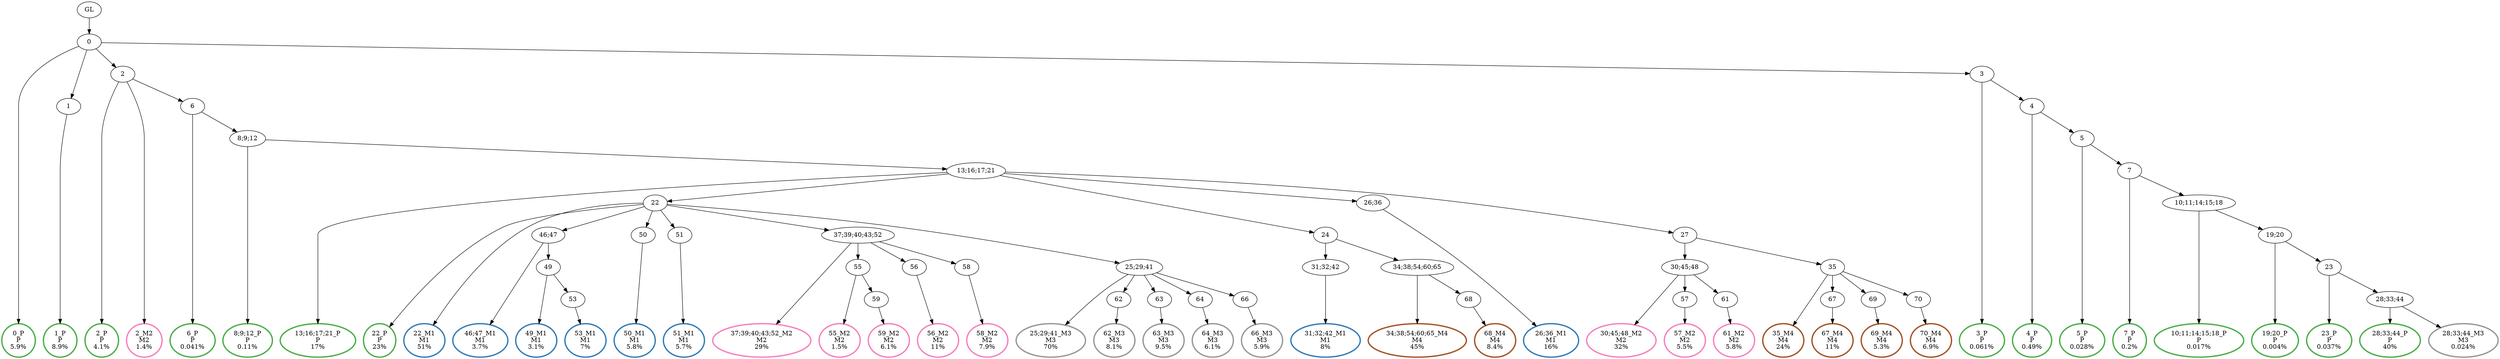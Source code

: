digraph T {
	{
		rank=same
		85 [penwidth=3,colorscheme=set19,color=3,label="0_P\nP\n5.9%"]
		83 [penwidth=3,colorscheme=set19,color=3,label="1_P\nP\n8.9%"]
		81 [penwidth=3,colorscheme=set19,color=3,label="2_P\nP\n4.1%"]
		79 [penwidth=3,colorscheme=set19,color=3,label="6_P\nP\n0.041%"]
		77 [penwidth=3,colorscheme=set19,color=3,label="8;9;12_P\nP\n0.11%"]
		75 [penwidth=3,colorscheme=set19,color=3,label="13;16;17;21_P\nP\n17%"]
		73 [penwidth=3,colorscheme=set19,color=3,label="22_P\nP\n23%"]
		71 [penwidth=3,colorscheme=set19,color=3,label="3_P\nP\n0.061%"]
		69 [penwidth=3,colorscheme=set19,color=3,label="4_P\nP\n0.49%"]
		67 [penwidth=3,colorscheme=set19,color=3,label="5_P\nP\n0.028%"]
		65 [penwidth=3,colorscheme=set19,color=3,label="7_P\nP\n0.2%"]
		63 [penwidth=3,colorscheme=set19,color=3,label="10;11;14;15;18_P\nP\n0.017%"]
		61 [penwidth=3,colorscheme=set19,color=3,label="19;20_P\nP\n0.004%"]
		59 [penwidth=3,colorscheme=set19,color=3,label="23_P\nP\n0.037%"]
		57 [penwidth=3,colorscheme=set19,color=3,label="28;33;44_P\nP\n40%"]
		56 [penwidth=3,colorscheme=set19,color=2,label="22_M1\nM1\n51%"]
		54 [penwidth=3,colorscheme=set19,color=2,label="46;47_M1\nM1\n3.7%"]
		52 [penwidth=3,colorscheme=set19,color=2,label="49_M1\nM1\n3.1%"]
		50 [penwidth=3,colorscheme=set19,color=2,label="53_M1\nM1\n7%"]
		48 [penwidth=3,colorscheme=set19,color=2,label="50_M1\nM1\n5.8%"]
		46 [penwidth=3,colorscheme=set19,color=2,label="51_M1\nM1\n5.7%"]
		43 [penwidth=3,colorscheme=set19,color=2,label="31;32;42_M1\nM1\n8%"]
		41 [penwidth=3,colorscheme=set19,color=2,label="26;36_M1\nM1\n16%"]
		40 [penwidth=3,colorscheme=set19,color=8,label="2_M2\nM2\n1.4%"]
		38 [penwidth=3,colorscheme=set19,color=8,label="37;39;40;43;52_M2\nM2\n29%"]
		36 [penwidth=3,colorscheme=set19,color=8,label="55_M2\nM2\n1.5%"]
		34 [penwidth=3,colorscheme=set19,color=8,label="59_M2\nM2\n6.1%"]
		32 [penwidth=3,colorscheme=set19,color=8,label="56_M2\nM2\n11%"]
		30 [penwidth=3,colorscheme=set19,color=8,label="58_M2\nM2\n7.9%"]
		27 [penwidth=3,colorscheme=set19,color=8,label="30;45;48_M2\nM2\n32%"]
		25 [penwidth=3,colorscheme=set19,color=8,label="57_M2\nM2\n5.5%"]
		23 [penwidth=3,colorscheme=set19,color=8,label="61_M2\nM2\n5.8%"]
		21 [penwidth=3,colorscheme=set19,color=9,label="25;29;41_M3\nM3\n70%"]
		19 [penwidth=3,colorscheme=set19,color=9,label="62_M3\nM3\n8.1%"]
		17 [penwidth=3,colorscheme=set19,color=9,label="63_M3\nM3\n9.5%"]
		15 [penwidth=3,colorscheme=set19,color=9,label="64_M3\nM3\n6.1%"]
		13 [penwidth=3,colorscheme=set19,color=9,label="66_M3\nM3\n5.9%"]
		12 [penwidth=3,colorscheme=set19,color=9,label="28;33;44_M3\nM3\n0.024%"]
		10 [penwidth=3,colorscheme=set19,color=7,label="34;38;54;60;65_M4\nM4\n45%"]
		8 [penwidth=3,colorscheme=set19,color=7,label="68_M4\nM4\n8.4%"]
		6 [penwidth=3,colorscheme=set19,color=7,label="35_M4\nM4\n24%"]
		4 [penwidth=3,colorscheme=set19,color=7,label="67_M4\nM4\n11%"]
		2 [penwidth=3,colorscheme=set19,color=7,label="69_M4\nM4\n5.3%"]
		0 [penwidth=3,colorscheme=set19,color=7,label="70_M4\nM4\n6.9%"]
	}
	87 [label="GL"]
	86 [label="0"]
	84 [label="1"]
	82 [label="2"]
	80 [label="6"]
	78 [label="8;9;12"]
	76 [label="13;16;17;21"]
	74 [label="22"]
	72 [label="3"]
	70 [label="4"]
	68 [label="5"]
	66 [label="7"]
	64 [label="10;11;14;15;18"]
	62 [label="19;20"]
	60 [label="23"]
	58 [label="28;33;44"]
	55 [label="46;47"]
	53 [label="49"]
	51 [label="53"]
	49 [label="50"]
	47 [label="51"]
	45 [label="24"]
	44 [label="31;32;42"]
	42 [label="26;36"]
	39 [label="37;39;40;43;52"]
	37 [label="55"]
	35 [label="59"]
	33 [label="56"]
	31 [label="58"]
	29 [label="27"]
	28 [label="30;45;48"]
	26 [label="57"]
	24 [label="61"]
	22 [label="25;29;41"]
	20 [label="62"]
	18 [label="63"]
	16 [label="64"]
	14 [label="66"]
	11 [label="34;38;54;60;65"]
	9 [label="68"]
	7 [label="35"]
	5 [label="67"]
	3 [label="69"]
	1 [label="70"]
	87 -> 86
	86 -> 85
	86 -> 84
	86 -> 82
	86 -> 72
	84 -> 83
	82 -> 81
	82 -> 80
	82 -> 40
	80 -> 79
	80 -> 78
	78 -> 77
	78 -> 76
	76 -> 75
	76 -> 74
	76 -> 45
	76 -> 42
	76 -> 29
	74 -> 73
	74 -> 56
	74 -> 55
	74 -> 49
	74 -> 47
	74 -> 39
	74 -> 22
	72 -> 71
	72 -> 70
	70 -> 69
	70 -> 68
	68 -> 67
	68 -> 66
	66 -> 65
	66 -> 64
	64 -> 63
	64 -> 62
	62 -> 61
	62 -> 60
	60 -> 59
	60 -> 58
	58 -> 57
	58 -> 12
	55 -> 54
	55 -> 53
	53 -> 52
	53 -> 51
	51 -> 50
	49 -> 48
	47 -> 46
	45 -> 44
	45 -> 11
	44 -> 43
	42 -> 41
	39 -> 38
	39 -> 37
	39 -> 33
	39 -> 31
	37 -> 36
	37 -> 35
	35 -> 34
	33 -> 32
	31 -> 30
	29 -> 28
	29 -> 7
	28 -> 27
	28 -> 26
	28 -> 24
	26 -> 25
	24 -> 23
	22 -> 21
	22 -> 20
	22 -> 18
	22 -> 16
	22 -> 14
	20 -> 19
	18 -> 17
	16 -> 15
	14 -> 13
	11 -> 10
	11 -> 9
	9 -> 8
	7 -> 6
	7 -> 5
	7 -> 3
	7 -> 1
	5 -> 4
	3 -> 2
	1 -> 0
}
